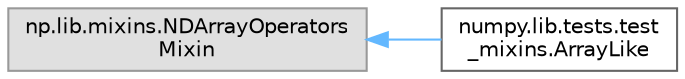 digraph "Graphical Class Hierarchy"
{
 // LATEX_PDF_SIZE
  bgcolor="transparent";
  edge [fontname=Helvetica,fontsize=10,labelfontname=Helvetica,labelfontsize=10];
  node [fontname=Helvetica,fontsize=10,shape=box,height=0.2,width=0.4];
  rankdir="LR";
  Node0 [id="Node000000",label="np.lib.mixins.NDArrayOperators\lMixin",height=0.2,width=0.4,color="grey60", fillcolor="#E0E0E0", style="filled",tooltip=" "];
  Node0 -> Node1 [id="edge4169_Node000000_Node000001",dir="back",color="steelblue1",style="solid",tooltip=" "];
  Node1 [id="Node000001",label="numpy.lib.tests.test\l_mixins.ArrayLike",height=0.2,width=0.4,color="grey40", fillcolor="white", style="filled",URL="$d0/d6d/classnumpy_1_1lib_1_1tests_1_1test__mixins_1_1ArrayLike.html",tooltip=" "];
}
